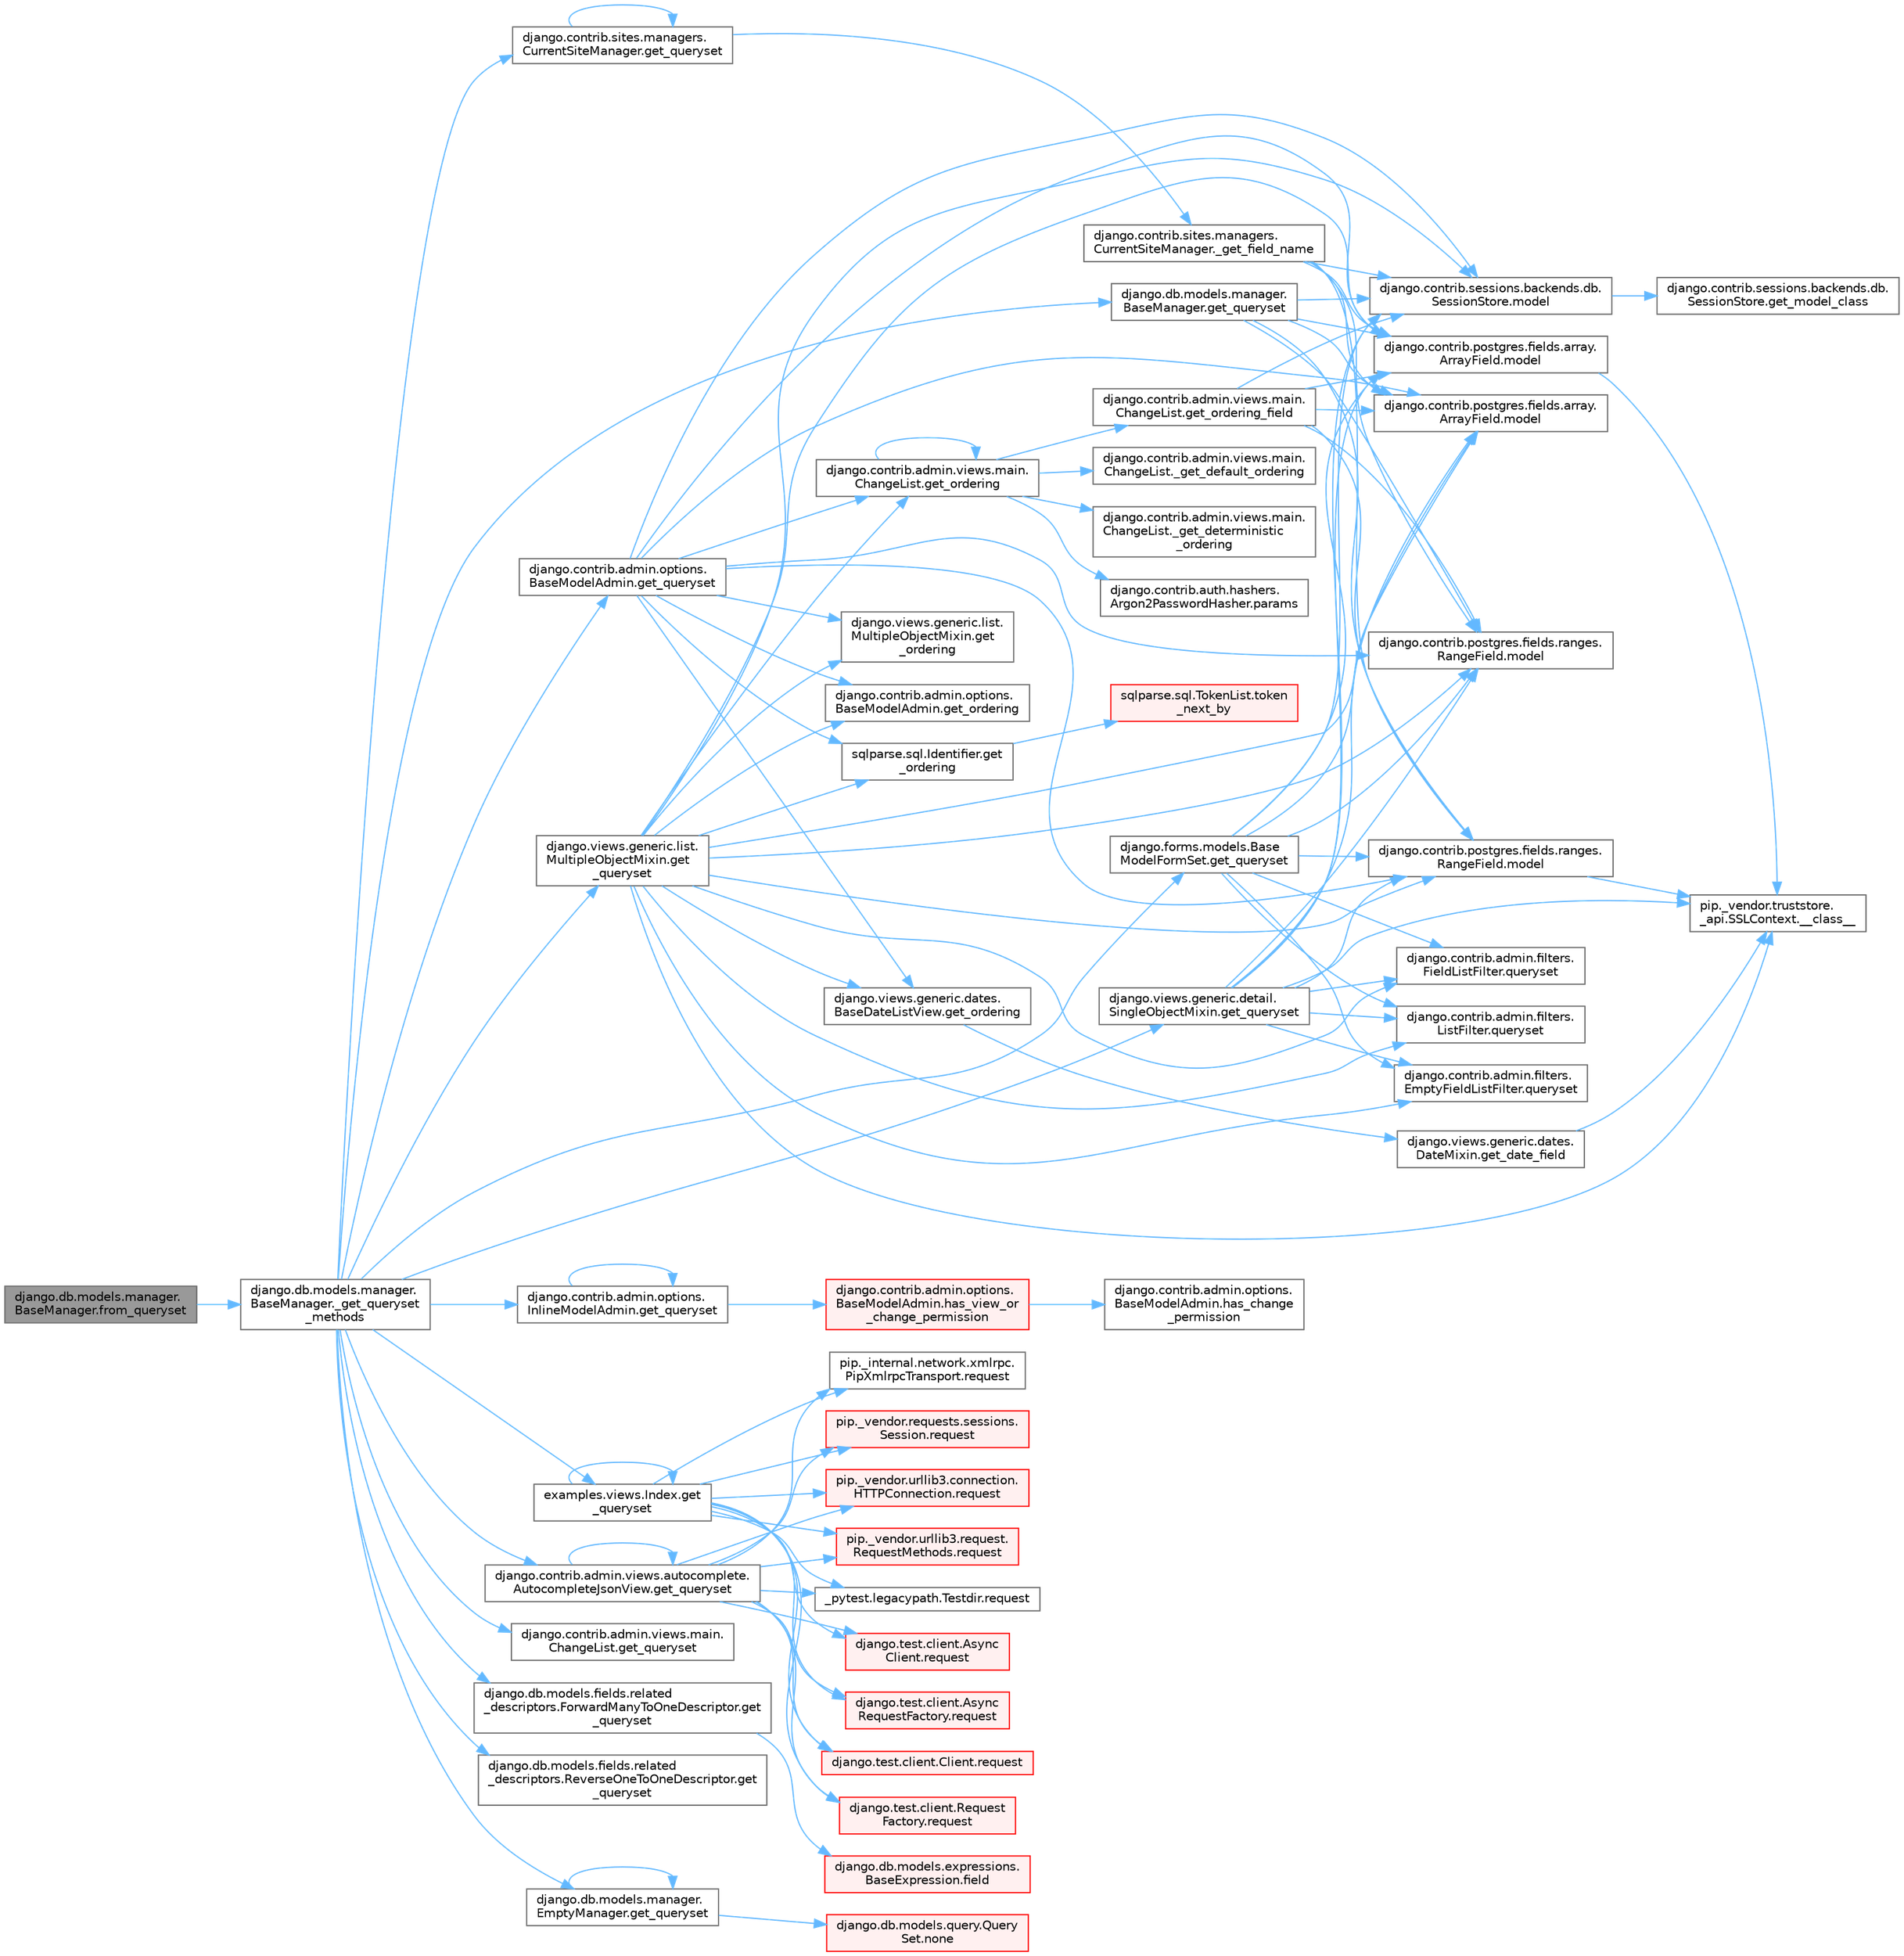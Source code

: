 digraph "django.db.models.manager.BaseManager.from_queryset"
{
 // LATEX_PDF_SIZE
  bgcolor="transparent";
  edge [fontname=Helvetica,fontsize=10,labelfontname=Helvetica,labelfontsize=10];
  node [fontname=Helvetica,fontsize=10,shape=box,height=0.2,width=0.4];
  rankdir="LR";
  Node1 [id="Node000001",label="django.db.models.manager.\lBaseManager.from_queryset",height=0.2,width=0.4,color="gray40", fillcolor="grey60", style="filled", fontcolor="black",tooltip=" "];
  Node1 -> Node2 [id="edge1_Node000001_Node000002",color="steelblue1",style="solid",tooltip=" "];
  Node2 [id="Node000002",label="django.db.models.manager.\lBaseManager._get_queryset\l_methods",height=0.2,width=0.4,color="grey40", fillcolor="white", style="filled",URL="$classdjango_1_1db_1_1models_1_1manager_1_1_base_manager.html#a7ef7be0dacbeaa96e518c225b954d2c4",tooltip=" "];
  Node2 -> Node3 [id="edge2_Node000002_Node000003",color="steelblue1",style="solid",tooltip=" "];
  Node3 [id="Node000003",label="django.contrib.admin.options.\lBaseModelAdmin.get_queryset",height=0.2,width=0.4,color="grey40", fillcolor="white", style="filled",URL="$classdjango_1_1contrib_1_1admin_1_1options_1_1_base_model_admin.html#a785da85de69766ce5f736de0e4de80c5",tooltip=" "];
  Node3 -> Node4 [id="edge3_Node000003_Node000004",color="steelblue1",style="solid",tooltip=" "];
  Node4 [id="Node000004",label="django.contrib.admin.options.\lBaseModelAdmin.get_ordering",height=0.2,width=0.4,color="grey40", fillcolor="white", style="filled",URL="$classdjango_1_1contrib_1_1admin_1_1options_1_1_base_model_admin.html#a8b06248f6c601bed9bcfc951f653cb72",tooltip=" "];
  Node3 -> Node5 [id="edge4_Node000003_Node000005",color="steelblue1",style="solid",tooltip=" "];
  Node5 [id="Node000005",label="django.contrib.admin.views.main.\lChangeList.get_ordering",height=0.2,width=0.4,color="grey40", fillcolor="white", style="filled",URL="$classdjango_1_1contrib_1_1admin_1_1views_1_1main_1_1_change_list.html#a87413968b7e496bc20cdc428329a8f93",tooltip=" "];
  Node5 -> Node6 [id="edge5_Node000005_Node000006",color="steelblue1",style="solid",tooltip=" "];
  Node6 [id="Node000006",label="django.contrib.admin.views.main.\lChangeList._get_default_ordering",height=0.2,width=0.4,color="grey40", fillcolor="white", style="filled",URL="$classdjango_1_1contrib_1_1admin_1_1views_1_1main_1_1_change_list.html#a2077f4e66689e3f1c1434b2f092b7c47",tooltip=" "];
  Node5 -> Node7 [id="edge6_Node000005_Node000007",color="steelblue1",style="solid",tooltip=" "];
  Node7 [id="Node000007",label="django.contrib.admin.views.main.\lChangeList._get_deterministic\l_ordering",height=0.2,width=0.4,color="grey40", fillcolor="white", style="filled",URL="$classdjango_1_1contrib_1_1admin_1_1views_1_1main_1_1_change_list.html#afbfbb4c6bb2b0b045ec401af7a3290f4",tooltip=" "];
  Node5 -> Node5 [id="edge7_Node000005_Node000005",color="steelblue1",style="solid",tooltip=" "];
  Node5 -> Node8 [id="edge8_Node000005_Node000008",color="steelblue1",style="solid",tooltip=" "];
  Node8 [id="Node000008",label="django.contrib.admin.views.main.\lChangeList.get_ordering_field",height=0.2,width=0.4,color="grey40", fillcolor="white", style="filled",URL="$classdjango_1_1contrib_1_1admin_1_1views_1_1main_1_1_change_list.html#a879e54fed0b1e4c6c831bdd478585fe6",tooltip=" "];
  Node8 -> Node9 [id="edge9_Node000008_Node000009",color="steelblue1",style="solid",tooltip=" "];
  Node9 [id="Node000009",label="django.contrib.postgres.fields.array.\lArrayField.model",height=0.2,width=0.4,color="grey40", fillcolor="white", style="filled",URL="$classdjango_1_1contrib_1_1postgres_1_1fields_1_1array_1_1_array_field.html#a4402eef4c4784e00671c9f229481f4c1",tooltip=" "];
  Node9 -> Node10 [id="edge10_Node000009_Node000010",color="steelblue1",style="solid",tooltip=" "];
  Node10 [id="Node000010",label="pip._vendor.truststore.\l_api.SSLContext.__class__",height=0.2,width=0.4,color="grey40", fillcolor="white", style="filled",URL="$classpip_1_1__vendor_1_1truststore_1_1__api_1_1_s_s_l_context.html#a530861514f31eabaa3f513557d6e66de",tooltip=" "];
  Node8 -> Node11 [id="edge11_Node000008_Node000011",color="steelblue1",style="solid",tooltip=" "];
  Node11 [id="Node000011",label="django.contrib.postgres.fields.array.\lArrayField.model",height=0.2,width=0.4,color="grey40", fillcolor="white", style="filled",URL="$classdjango_1_1contrib_1_1postgres_1_1fields_1_1array_1_1_array_field.html#a50a2796de85f960ca282b56ef2d9446c",tooltip=" "];
  Node8 -> Node12 [id="edge12_Node000008_Node000012",color="steelblue1",style="solid",tooltip=" "];
  Node12 [id="Node000012",label="django.contrib.postgres.fields.ranges.\lRangeField.model",height=0.2,width=0.4,color="grey40", fillcolor="white", style="filled",URL="$classdjango_1_1contrib_1_1postgres_1_1fields_1_1ranges_1_1_range_field.html#aa38c2bbd1bad0c8f9b0315ee468867a2",tooltip=" "];
  Node12 -> Node10 [id="edge13_Node000012_Node000010",color="steelblue1",style="solid",tooltip=" "];
  Node8 -> Node13 [id="edge14_Node000008_Node000013",color="steelblue1",style="solid",tooltip=" "];
  Node13 [id="Node000013",label="django.contrib.postgres.fields.ranges.\lRangeField.model",height=0.2,width=0.4,color="grey40", fillcolor="white", style="filled",URL="$classdjango_1_1contrib_1_1postgres_1_1fields_1_1ranges_1_1_range_field.html#a91b36827f010affd1ff89569cf40d1af",tooltip=" "];
  Node8 -> Node14 [id="edge15_Node000008_Node000014",color="steelblue1",style="solid",tooltip=" "];
  Node14 [id="Node000014",label="django.contrib.sessions.backends.db.\lSessionStore.model",height=0.2,width=0.4,color="grey40", fillcolor="white", style="filled",URL="$classdjango_1_1contrib_1_1sessions_1_1backends_1_1db_1_1_session_store.html#af52cfb4371af389c8bd4a6780274c403",tooltip=" "];
  Node14 -> Node15 [id="edge16_Node000014_Node000015",color="steelblue1",style="solid",tooltip=" "];
  Node15 [id="Node000015",label="django.contrib.sessions.backends.db.\lSessionStore.get_model_class",height=0.2,width=0.4,color="grey40", fillcolor="white", style="filled",URL="$classdjango_1_1contrib_1_1sessions_1_1backends_1_1db_1_1_session_store.html#a5e2d862e271e8f9173021bcaa61305ad",tooltip=" "];
  Node5 -> Node16 [id="edge17_Node000005_Node000016",color="steelblue1",style="solid",tooltip=" "];
  Node16 [id="Node000016",label="django.contrib.auth.hashers.\lArgon2PasswordHasher.params",height=0.2,width=0.4,color="grey40", fillcolor="white", style="filled",URL="$classdjango_1_1contrib_1_1auth_1_1hashers_1_1_argon2_password_hasher.html#a7ff39876e9800961fb430e95e18f5687",tooltip=" "];
  Node3 -> Node17 [id="edge18_Node000003_Node000017",color="steelblue1",style="solid",tooltip=" "];
  Node17 [id="Node000017",label="django.views.generic.dates.\lBaseDateListView.get_ordering",height=0.2,width=0.4,color="grey40", fillcolor="white", style="filled",URL="$classdjango_1_1views_1_1generic_1_1dates_1_1_base_date_list_view.html#a0ec2128f4273a0b80fa32b44d71725ea",tooltip=" "];
  Node17 -> Node18 [id="edge19_Node000017_Node000018",color="steelblue1",style="solid",tooltip=" "];
  Node18 [id="Node000018",label="django.views.generic.dates.\lDateMixin.get_date_field",height=0.2,width=0.4,color="grey40", fillcolor="white", style="filled",URL="$classdjango_1_1views_1_1generic_1_1dates_1_1_date_mixin.html#a5effe594d56a85727190cc91ef894526",tooltip=" "];
  Node18 -> Node10 [id="edge20_Node000018_Node000010",color="steelblue1",style="solid",tooltip=" "];
  Node3 -> Node19 [id="edge21_Node000003_Node000019",color="steelblue1",style="solid",tooltip=" "];
  Node19 [id="Node000019",label="django.views.generic.list.\lMultipleObjectMixin.get\l_ordering",height=0.2,width=0.4,color="grey40", fillcolor="white", style="filled",URL="$classdjango_1_1views_1_1generic_1_1list_1_1_multiple_object_mixin.html#a8ba6071eb9a7bab04795550b0a3628c6",tooltip=" "];
  Node3 -> Node20 [id="edge22_Node000003_Node000020",color="steelblue1",style="solid",tooltip=" "];
  Node20 [id="Node000020",label="sqlparse.sql.Identifier.get\l_ordering",height=0.2,width=0.4,color="grey40", fillcolor="white", style="filled",URL="$classsqlparse_1_1sql_1_1_identifier.html#a6e06ea438171fb096466ae06a2b2f69f",tooltip=" "];
  Node20 -> Node21 [id="edge23_Node000020_Node000021",color="steelblue1",style="solid",tooltip=" "];
  Node21 [id="Node000021",label="sqlparse.sql.TokenList.token\l_next_by",height=0.2,width=0.4,color="red", fillcolor="#FFF0F0", style="filled",URL="$classsqlparse_1_1sql_1_1_token_list.html#acb7f06b0c3968bc76d455ab7ab5a5e9c",tooltip=" "];
  Node3 -> Node9 [id="edge24_Node000003_Node000009",color="steelblue1",style="solid",tooltip=" "];
  Node3 -> Node11 [id="edge25_Node000003_Node000011",color="steelblue1",style="solid",tooltip=" "];
  Node3 -> Node12 [id="edge26_Node000003_Node000012",color="steelblue1",style="solid",tooltip=" "];
  Node3 -> Node13 [id="edge27_Node000003_Node000013",color="steelblue1",style="solid",tooltip=" "];
  Node3 -> Node14 [id="edge28_Node000003_Node000014",color="steelblue1",style="solid",tooltip=" "];
  Node2 -> Node23 [id="edge29_Node000002_Node000023",color="steelblue1",style="solid",tooltip=" "];
  Node23 [id="Node000023",label="django.contrib.admin.options.\lInlineModelAdmin.get_queryset",height=0.2,width=0.4,color="grey40", fillcolor="white", style="filled",URL="$classdjango_1_1contrib_1_1admin_1_1options_1_1_inline_model_admin.html#a9248f5d82a336087e911b7ebc8729ffd",tooltip=" "];
  Node23 -> Node23 [id="edge30_Node000023_Node000023",color="steelblue1",style="solid",tooltip=" "];
  Node23 -> Node24 [id="edge31_Node000023_Node000024",color="steelblue1",style="solid",tooltip=" "];
  Node24 [id="Node000024",label="django.contrib.admin.options.\lBaseModelAdmin.has_view_or\l_change_permission",height=0.2,width=0.4,color="red", fillcolor="#FFF0F0", style="filled",URL="$classdjango_1_1contrib_1_1admin_1_1options_1_1_base_model_admin.html#a218c5fb68fadfcf6e8e49172ad1d317c",tooltip=" "];
  Node24 -> Node25 [id="edge32_Node000024_Node000025",color="steelblue1",style="solid",tooltip=" "];
  Node25 [id="Node000025",label="django.contrib.admin.options.\lBaseModelAdmin.has_change\l_permission",height=0.2,width=0.4,color="grey40", fillcolor="white", style="filled",URL="$classdjango_1_1contrib_1_1admin_1_1options_1_1_base_model_admin.html#a628f15a856920f62510c31333354c088",tooltip=" "];
  Node2 -> Node30 [id="edge33_Node000002_Node000030",color="steelblue1",style="solid",tooltip=" "];
  Node30 [id="Node000030",label="django.contrib.admin.views.autocomplete.\lAutocompleteJsonView.get_queryset",height=0.2,width=0.4,color="grey40", fillcolor="white", style="filled",URL="$classdjango_1_1contrib_1_1admin_1_1views_1_1autocomplete_1_1_autocomplete_json_view.html#a6eb5abbd3b2e8b252a4ce9ca2680f3d3",tooltip=" "];
  Node30 -> Node30 [id="edge34_Node000030_Node000030",color="steelblue1",style="solid",tooltip=" "];
  Node30 -> Node31 [id="edge35_Node000030_Node000031",color="steelblue1",style="solid",tooltip=" "];
  Node31 [id="Node000031",label="_pytest.legacypath.Testdir.request",height=0.2,width=0.4,color="grey40", fillcolor="white", style="filled",URL="$class__pytest_1_1legacypath_1_1_testdir.html#a0e10c900efcd764da85254119e4d64c4",tooltip=" "];
  Node30 -> Node32 [id="edge36_Node000030_Node000032",color="steelblue1",style="solid",tooltip=" "];
  Node32 [id="Node000032",label="django.test.client.Async\lClient.request",height=0.2,width=0.4,color="red", fillcolor="#FFF0F0", style="filled",URL="$classdjango_1_1test_1_1client_1_1_async_client.html#a891cc2f6b81dcf3583bbbde8d21a713a",tooltip=" "];
  Node30 -> Node34 [id="edge37_Node000030_Node000034",color="steelblue1",style="solid",tooltip=" "];
  Node34 [id="Node000034",label="django.test.client.Async\lRequestFactory.request",height=0.2,width=0.4,color="red", fillcolor="#FFF0F0", style="filled",URL="$classdjango_1_1test_1_1client_1_1_async_request_factory.html#aab026845547a4c2d9203b8710b90f6cd",tooltip=" "];
  Node30 -> Node35 [id="edge38_Node000030_Node000035",color="steelblue1",style="solid",tooltip=" "];
  Node35 [id="Node000035",label="django.test.client.Client.request",height=0.2,width=0.4,color="red", fillcolor="#FFF0F0", style="filled",URL="$classdjango_1_1test_1_1client_1_1_client.html#a2f51c5251142ab6503937051936e33fa",tooltip=" "];
  Node30 -> Node490 [id="edge39_Node000030_Node000490",color="steelblue1",style="solid",tooltip=" "];
  Node490 [id="Node000490",label="django.test.client.Request\lFactory.request",height=0.2,width=0.4,color="red", fillcolor="#FFF0F0", style="filled",URL="$classdjango_1_1test_1_1client_1_1_request_factory.html#adae411ab0df6839c5364b647e4dc63ad",tooltip=" "];
  Node30 -> Node491 [id="edge40_Node000030_Node000491",color="steelblue1",style="solid",tooltip=" "];
  Node491 [id="Node000491",label="pip._internal.network.xmlrpc.\lPipXmlrpcTransport.request",height=0.2,width=0.4,color="grey40", fillcolor="white", style="filled",URL="$classpip_1_1__internal_1_1network_1_1xmlrpc_1_1_pip_xmlrpc_transport.html#a91d1ed180fbf8bcc25f6747a72614c5f",tooltip=" "];
  Node30 -> Node492 [id="edge41_Node000030_Node000492",color="steelblue1",style="solid",tooltip=" "];
  Node492 [id="Node000492",label="pip._vendor.requests.sessions.\lSession.request",height=0.2,width=0.4,color="red", fillcolor="#FFF0F0", style="filled",URL="$classpip_1_1__vendor_1_1requests_1_1sessions_1_1_session.html#a3dddfa16e93faa1a1a553936d913482b",tooltip=" "];
  Node30 -> Node1008 [id="edge42_Node000030_Node001008",color="steelblue1",style="solid",tooltip=" "];
  Node1008 [id="Node001008",label="pip._vendor.urllib3.connection.\lHTTPConnection.request",height=0.2,width=0.4,color="red", fillcolor="#FFF0F0", style="filled",URL="$classpip_1_1__vendor_1_1urllib3_1_1connection_1_1_h_t_t_p_connection.html#a67e552c4d242e4169bdf7319269a417f",tooltip=" "];
  Node30 -> Node1010 [id="edge43_Node000030_Node001010",color="steelblue1",style="solid",tooltip=" "];
  Node1010 [id="Node001010",label="pip._vendor.urllib3.request.\lRequestMethods.request",height=0.2,width=0.4,color="red", fillcolor="#FFF0F0", style="filled",URL="$classpip_1_1__vendor_1_1urllib3_1_1request_1_1_request_methods.html#a73541f2f0edc7df7413b043e33c69e7f",tooltip=" "];
  Node2 -> Node2828 [id="edge44_Node000002_Node002828",color="steelblue1",style="solid",tooltip=" "];
  Node2828 [id="Node002828",label="django.contrib.admin.views.main.\lChangeList.get_queryset",height=0.2,width=0.4,color="grey40", fillcolor="white", style="filled",URL="$classdjango_1_1contrib_1_1admin_1_1views_1_1main_1_1_change_list.html#a269abeb8e01762183e40a5133a41151d",tooltip=" "];
  Node2 -> Node2829 [id="edge45_Node000002_Node002829",color="steelblue1",style="solid",tooltip=" "];
  Node2829 [id="Node002829",label="django.contrib.sites.managers.\lCurrentSiteManager.get_queryset",height=0.2,width=0.4,color="grey40", fillcolor="white", style="filled",URL="$classdjango_1_1contrib_1_1sites_1_1managers_1_1_current_site_manager.html#a1889434ddf70c93854e44489319c1a1f",tooltip=" "];
  Node2829 -> Node1153 [id="edge46_Node002829_Node001153",color="steelblue1",style="solid",tooltip=" "];
  Node1153 [id="Node001153",label="django.contrib.sites.managers.\lCurrentSiteManager._get_field_name",height=0.2,width=0.4,color="grey40", fillcolor="white", style="filled",URL="$classdjango_1_1contrib_1_1sites_1_1managers_1_1_current_site_manager.html#a6681f04ed527ed7f580a8c6330a97cd4",tooltip=" "];
  Node1153 -> Node9 [id="edge47_Node001153_Node000009",color="steelblue1",style="solid",tooltip=" "];
  Node1153 -> Node11 [id="edge48_Node001153_Node000011",color="steelblue1",style="solid",tooltip=" "];
  Node1153 -> Node12 [id="edge49_Node001153_Node000012",color="steelblue1",style="solid",tooltip=" "];
  Node1153 -> Node13 [id="edge50_Node001153_Node000013",color="steelblue1",style="solid",tooltip=" "];
  Node1153 -> Node14 [id="edge51_Node001153_Node000014",color="steelblue1",style="solid",tooltip=" "];
  Node2829 -> Node2829 [id="edge52_Node002829_Node002829",color="steelblue1",style="solid",tooltip=" "];
  Node2 -> Node2830 [id="edge53_Node000002_Node002830",color="steelblue1",style="solid",tooltip=" "];
  Node2830 [id="Node002830",label="django.db.models.fields.related\l_descriptors.ForwardManyToOneDescriptor.get\l_queryset",height=0.2,width=0.4,color="grey40", fillcolor="white", style="filled",URL="$classdjango_1_1db_1_1models_1_1fields_1_1related__descriptors_1_1_forward_many_to_one_descriptor.html#aac7cf3069f240b0e4553d803b419cf7d",tooltip=" "];
  Node2830 -> Node38 [id="edge54_Node002830_Node000038",color="steelblue1",style="solid",tooltip=" "];
  Node38 [id="Node000038",label="django.db.models.expressions.\lBaseExpression.field",height=0.2,width=0.4,color="red", fillcolor="#FFF0F0", style="filled",URL="$classdjango_1_1db_1_1models_1_1expressions_1_1_base_expression.html#a70aeb35391ada82c2e9f02b1c3ac150c",tooltip=" "];
  Node2 -> Node2831 [id="edge55_Node000002_Node002831",color="steelblue1",style="solid",tooltip=" "];
  Node2831 [id="Node002831",label="django.db.models.fields.related\l_descriptors.ReverseOneToOneDescriptor.get\l_queryset",height=0.2,width=0.4,color="grey40", fillcolor="white", style="filled",URL="$classdjango_1_1db_1_1models_1_1fields_1_1related__descriptors_1_1_reverse_one_to_one_descriptor.html#a04bede0cb722d44ace129e00e85081a3",tooltip=" "];
  Node2 -> Node2832 [id="edge56_Node000002_Node002832",color="steelblue1",style="solid",tooltip=" "];
  Node2832 [id="Node002832",label="django.db.models.manager.\lBaseManager.get_queryset",height=0.2,width=0.4,color="grey40", fillcolor="white", style="filled",URL="$classdjango_1_1db_1_1models_1_1manager_1_1_base_manager.html#a358c9a085a30a278b31e784dac7a52ef",tooltip="PROXIES TO QUERYSET #."];
  Node2832 -> Node9 [id="edge57_Node002832_Node000009",color="steelblue1",style="solid",tooltip=" "];
  Node2832 -> Node11 [id="edge58_Node002832_Node000011",color="steelblue1",style="solid",tooltip=" "];
  Node2832 -> Node12 [id="edge59_Node002832_Node000012",color="steelblue1",style="solid",tooltip=" "];
  Node2832 -> Node13 [id="edge60_Node002832_Node000013",color="steelblue1",style="solid",tooltip=" "];
  Node2832 -> Node14 [id="edge61_Node002832_Node000014",color="steelblue1",style="solid",tooltip=" "];
  Node2 -> Node2833 [id="edge62_Node000002_Node002833",color="steelblue1",style="solid",tooltip=" "];
  Node2833 [id="Node002833",label="django.db.models.manager.\lEmptyManager.get_queryset",height=0.2,width=0.4,color="grey40", fillcolor="white", style="filled",URL="$classdjango_1_1db_1_1models_1_1manager_1_1_empty_manager.html#a2a2df8fcd071f937c6ee484d4ee1d539",tooltip=" "];
  Node2833 -> Node2833 [id="edge63_Node002833_Node002833",color="steelblue1",style="solid",tooltip=" "];
  Node2833 -> Node2834 [id="edge64_Node002833_Node002834",color="steelblue1",style="solid",tooltip=" "];
  Node2834 [id="Node002834",label="django.db.models.query.Query\lSet.none",height=0.2,width=0.4,color="red", fillcolor="#FFF0F0", style="filled",URL="$classdjango_1_1db_1_1models_1_1query_1_1_query_set.html#ad50a9f1d2c26774f89ed67b270a28b4c",tooltip=" "];
  Node2 -> Node2835 [id="edge65_Node000002_Node002835",color="steelblue1",style="solid",tooltip=" "];
  Node2835 [id="Node002835",label="django.forms.models.Base\lModelFormSet.get_queryset",height=0.2,width=0.4,color="grey40", fillcolor="white", style="filled",URL="$classdjango_1_1forms_1_1models_1_1_base_model_form_set.html#adbf92e8bd967e15a87f0fa40d2826143",tooltip=" "];
  Node2835 -> Node9 [id="edge66_Node002835_Node000009",color="steelblue1",style="solid",tooltip=" "];
  Node2835 -> Node11 [id="edge67_Node002835_Node000011",color="steelblue1",style="solid",tooltip=" "];
  Node2835 -> Node12 [id="edge68_Node002835_Node000012",color="steelblue1",style="solid",tooltip=" "];
  Node2835 -> Node13 [id="edge69_Node002835_Node000013",color="steelblue1",style="solid",tooltip=" "];
  Node2835 -> Node14 [id="edge70_Node002835_Node000014",color="steelblue1",style="solid",tooltip=" "];
  Node2835 -> Node2062 [id="edge71_Node002835_Node002062",color="steelblue1",style="solid",tooltip=" "];
  Node2062 [id="Node002062",label="django.contrib.admin.filters.\lEmptyFieldListFilter.queryset",height=0.2,width=0.4,color="grey40", fillcolor="white", style="filled",URL="$classdjango_1_1contrib_1_1admin_1_1filters_1_1_empty_field_list_filter.html#a7c601d9b32bad0920a6af219ea1ac733",tooltip=" "];
  Node2835 -> Node2063 [id="edge72_Node002835_Node002063",color="steelblue1",style="solid",tooltip=" "];
  Node2063 [id="Node002063",label="django.contrib.admin.filters.\lFieldListFilter.queryset",height=0.2,width=0.4,color="grey40", fillcolor="white", style="filled",URL="$classdjango_1_1contrib_1_1admin_1_1filters_1_1_field_list_filter.html#a3a783bd1289c7321391afc78436b07d4",tooltip=" "];
  Node2835 -> Node2064 [id="edge73_Node002835_Node002064",color="steelblue1",style="solid",tooltip=" "];
  Node2064 [id="Node002064",label="django.contrib.admin.filters.\lListFilter.queryset",height=0.2,width=0.4,color="grey40", fillcolor="white", style="filled",URL="$classdjango_1_1contrib_1_1admin_1_1filters_1_1_list_filter.html#a50eb27880299b5cb090c7c0e8820f8e3",tooltip=" "];
  Node2 -> Node2836 [id="edge74_Node000002_Node002836",color="steelblue1",style="solid",tooltip=" "];
  Node2836 [id="Node002836",label="django.views.generic.detail.\lSingleObjectMixin.get_queryset",height=0.2,width=0.4,color="grey40", fillcolor="white", style="filled",URL="$classdjango_1_1views_1_1generic_1_1detail_1_1_single_object_mixin.html#a29e41db704214851315dd3e87c4d843e",tooltip=" "];
  Node2836 -> Node10 [id="edge75_Node002836_Node000010",color="steelblue1",style="solid",tooltip=" "];
  Node2836 -> Node9 [id="edge76_Node002836_Node000009",color="steelblue1",style="solid",tooltip=" "];
  Node2836 -> Node11 [id="edge77_Node002836_Node000011",color="steelblue1",style="solid",tooltip=" "];
  Node2836 -> Node12 [id="edge78_Node002836_Node000012",color="steelblue1",style="solid",tooltip=" "];
  Node2836 -> Node13 [id="edge79_Node002836_Node000013",color="steelblue1",style="solid",tooltip=" "];
  Node2836 -> Node14 [id="edge80_Node002836_Node000014",color="steelblue1",style="solid",tooltip=" "];
  Node2836 -> Node2062 [id="edge81_Node002836_Node002062",color="steelblue1",style="solid",tooltip=" "];
  Node2836 -> Node2063 [id="edge82_Node002836_Node002063",color="steelblue1",style="solid",tooltip=" "];
  Node2836 -> Node2064 [id="edge83_Node002836_Node002064",color="steelblue1",style="solid",tooltip=" "];
  Node2 -> Node2837 [id="edge84_Node000002_Node002837",color="steelblue1",style="solid",tooltip=" "];
  Node2837 [id="Node002837",label="django.views.generic.list.\lMultipleObjectMixin.get\l_queryset",height=0.2,width=0.4,color="grey40", fillcolor="white", style="filled",URL="$classdjango_1_1views_1_1generic_1_1list_1_1_multiple_object_mixin.html#a7ceb7f310a7a0d7fedfb90f1f2b5c226",tooltip=" "];
  Node2837 -> Node10 [id="edge85_Node002837_Node000010",color="steelblue1",style="solid",tooltip=" "];
  Node2837 -> Node4 [id="edge86_Node002837_Node000004",color="steelblue1",style="solid",tooltip=" "];
  Node2837 -> Node5 [id="edge87_Node002837_Node000005",color="steelblue1",style="solid",tooltip=" "];
  Node2837 -> Node17 [id="edge88_Node002837_Node000017",color="steelblue1",style="solid",tooltip=" "];
  Node2837 -> Node19 [id="edge89_Node002837_Node000019",color="steelblue1",style="solid",tooltip=" "];
  Node2837 -> Node20 [id="edge90_Node002837_Node000020",color="steelblue1",style="solid",tooltip=" "];
  Node2837 -> Node9 [id="edge91_Node002837_Node000009",color="steelblue1",style="solid",tooltip=" "];
  Node2837 -> Node11 [id="edge92_Node002837_Node000011",color="steelblue1",style="solid",tooltip=" "];
  Node2837 -> Node12 [id="edge93_Node002837_Node000012",color="steelblue1",style="solid",tooltip=" "];
  Node2837 -> Node13 [id="edge94_Node002837_Node000013",color="steelblue1",style="solid",tooltip=" "];
  Node2837 -> Node14 [id="edge95_Node002837_Node000014",color="steelblue1",style="solid",tooltip=" "];
  Node2837 -> Node2062 [id="edge96_Node002837_Node002062",color="steelblue1",style="solid",tooltip=" "];
  Node2837 -> Node2063 [id="edge97_Node002837_Node002063",color="steelblue1",style="solid",tooltip=" "];
  Node2837 -> Node2064 [id="edge98_Node002837_Node002064",color="steelblue1",style="solid",tooltip=" "];
  Node2 -> Node2838 [id="edge99_Node000002_Node002838",color="steelblue1",style="solid",tooltip=" "];
  Node2838 [id="Node002838",label="examples.views.Index.get\l_queryset",height=0.2,width=0.4,color="grey40", fillcolor="white", style="filled",URL="$classexamples_1_1views_1_1_index.html#a288026bb9059b37dca786922296dfcd3",tooltip=" "];
  Node2838 -> Node2838 [id="edge100_Node002838_Node002838",color="steelblue1",style="solid",tooltip=" "];
  Node2838 -> Node31 [id="edge101_Node002838_Node000031",color="steelblue1",style="solid",tooltip=" "];
  Node2838 -> Node32 [id="edge102_Node002838_Node000032",color="steelblue1",style="solid",tooltip=" "];
  Node2838 -> Node34 [id="edge103_Node002838_Node000034",color="steelblue1",style="solid",tooltip=" "];
  Node2838 -> Node35 [id="edge104_Node002838_Node000035",color="steelblue1",style="solid",tooltip=" "];
  Node2838 -> Node490 [id="edge105_Node002838_Node000490",color="steelblue1",style="solid",tooltip=" "];
  Node2838 -> Node491 [id="edge106_Node002838_Node000491",color="steelblue1",style="solid",tooltip=" "];
  Node2838 -> Node492 [id="edge107_Node002838_Node000492",color="steelblue1",style="solid",tooltip=" "];
  Node2838 -> Node1008 [id="edge108_Node002838_Node001008",color="steelblue1",style="solid",tooltip=" "];
  Node2838 -> Node1010 [id="edge109_Node002838_Node001010",color="steelblue1",style="solid",tooltip=" "];
}

